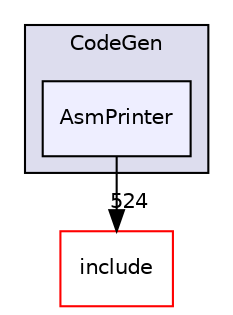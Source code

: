 digraph "lib/CodeGen/AsmPrinter" {
  bgcolor=transparent;
  compound=true
  node [ fontsize="10", fontname="Helvetica"];
  edge [ labelfontsize="10", labelfontname="Helvetica"];
  subgraph clusterdir_1e8ad0574bd6e387992681ee57691a07 {
    graph [ bgcolor="#ddddee", pencolor="black", label="CodeGen" fontname="Helvetica", fontsize="10", URL="dir_1e8ad0574bd6e387992681ee57691a07.html"]
  dir_4fac04272b6bfbcbffaf6657848b26e5 [shape=box, label="AsmPrinter", style="filled", fillcolor="#eeeeff", pencolor="black", URL="dir_4fac04272b6bfbcbffaf6657848b26e5.html"];
  }
  dir_d44c64559bbebec7f509842c48db8b23 [shape=box label="include" color="red" URL="dir_d44c64559bbebec7f509842c48db8b23.html"];
  dir_4fac04272b6bfbcbffaf6657848b26e5->dir_d44c64559bbebec7f509842c48db8b23 [headlabel="524", labeldistance=1.5 headhref="dir_000039_000001.html"];
}

